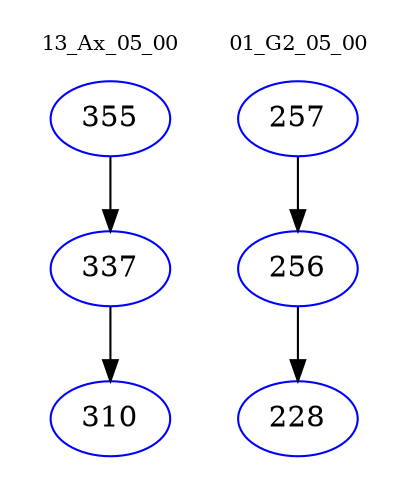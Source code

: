 digraph{
subgraph cluster_0 {
color = white
label = "13_Ax_05_00";
fontsize=10;
T0_355 [label="355", color="blue"]
T0_355 -> T0_337 [color="black"]
T0_337 [label="337", color="blue"]
T0_337 -> T0_310 [color="black"]
T0_310 [label="310", color="blue"]
}
subgraph cluster_1 {
color = white
label = "01_G2_05_00";
fontsize=10;
T1_257 [label="257", color="blue"]
T1_257 -> T1_256 [color="black"]
T1_256 [label="256", color="blue"]
T1_256 -> T1_228 [color="black"]
T1_228 [label="228", color="blue"]
}
}
